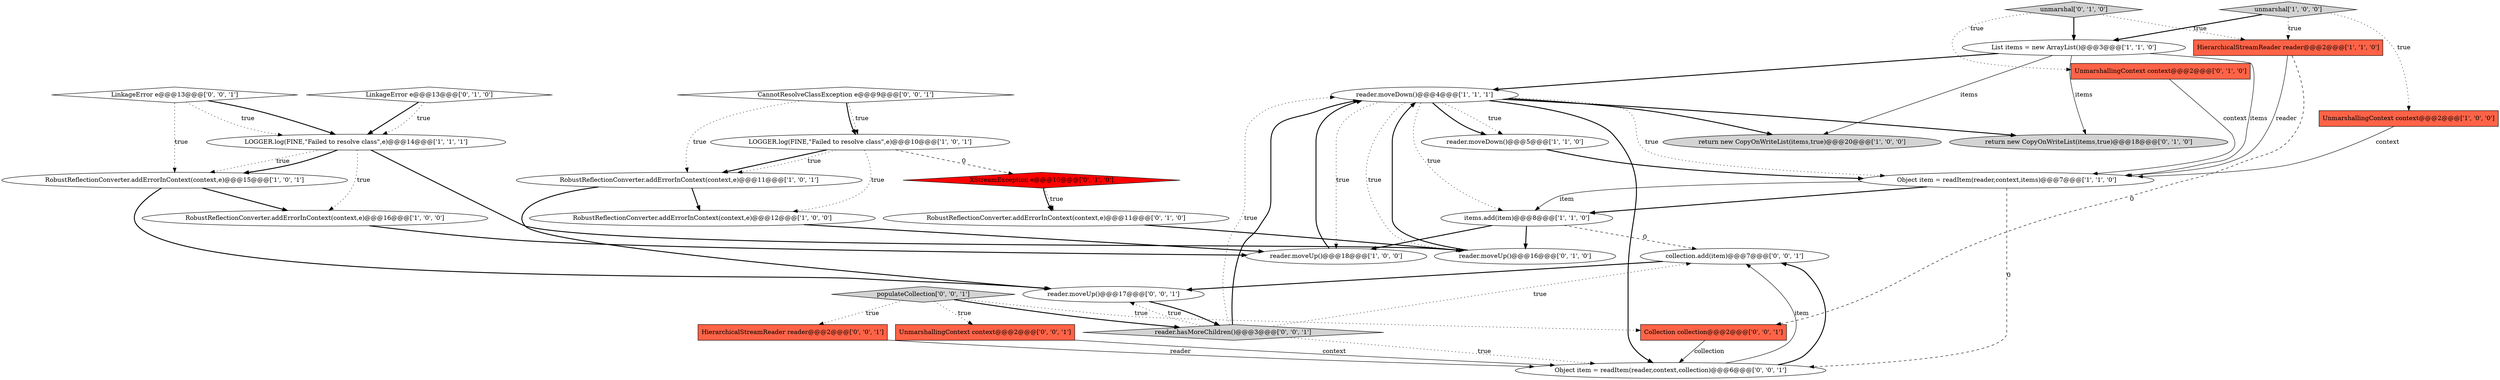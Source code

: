 digraph {
14 [style = filled, label = "List items = new ArrayList()@@@3@@@['1', '1', '0']", fillcolor = white, shape = ellipse image = "AAA0AAABBB1BBB"];
21 [style = filled, label = "reader.moveUp()@@@16@@@['0', '1', '0']", fillcolor = white, shape = ellipse image = "AAA0AAABBB2BBB"];
26 [style = filled, label = "HierarchicalStreamReader reader@@@2@@@['0', '0', '1']", fillcolor = tomato, shape = box image = "AAA0AAABBB3BBB"];
13 [style = filled, label = "reader.moveUp()@@@18@@@['1', '0', '0']", fillcolor = white, shape = ellipse image = "AAA0AAABBB1BBB"];
30 [style = filled, label = "populateCollection['0', '0', '1']", fillcolor = lightgray, shape = diamond image = "AAA0AAABBB3BBB"];
6 [style = filled, label = "HierarchicalStreamReader reader@@@2@@@['1', '1', '0']", fillcolor = tomato, shape = box image = "AAA0AAABBB1BBB"];
4 [style = filled, label = "RobustReflectionConverter.addErrorInContext(context,e)@@@11@@@['1', '0', '1']", fillcolor = white, shape = ellipse image = "AAA0AAABBB1BBB"];
19 [style = filled, label = "XStreamException e@@@10@@@['0', '1', '0']", fillcolor = red, shape = diamond image = "AAA1AAABBB2BBB"];
17 [style = filled, label = "LinkageError e@@@13@@@['0', '1', '0']", fillcolor = white, shape = diamond image = "AAA0AAABBB2BBB"];
31 [style = filled, label = "reader.moveUp()@@@17@@@['0', '0', '1']", fillcolor = white, shape = ellipse image = "AAA0AAABBB3BBB"];
29 [style = filled, label = "collection.add(item)@@@7@@@['0', '0', '1']", fillcolor = white, shape = ellipse image = "AAA0AAABBB3BBB"];
10 [style = filled, label = "LOGGER.log(FINE,\"Failed to resolve class\",e)@@@14@@@['1', '1', '1']", fillcolor = white, shape = ellipse image = "AAA0AAABBB1BBB"];
0 [style = filled, label = "UnmarshallingContext context@@@2@@@['1', '0', '0']", fillcolor = tomato, shape = box image = "AAA0AAABBB1BBB"];
16 [style = filled, label = "UnmarshallingContext context@@@2@@@['0', '1', '0']", fillcolor = tomato, shape = box image = "AAA0AAABBB2BBB"];
3 [style = filled, label = "RobustReflectionConverter.addErrorInContext(context,e)@@@12@@@['1', '0', '0']", fillcolor = white, shape = ellipse image = "AAA0AAABBB1BBB"];
18 [style = filled, label = "return new CopyOnWriteList(items,true)@@@18@@@['0', '1', '0']", fillcolor = lightgray, shape = ellipse image = "AAA0AAABBB2BBB"];
1 [style = filled, label = "RobustReflectionConverter.addErrorInContext(context,e)@@@15@@@['1', '0', '1']", fillcolor = white, shape = ellipse image = "AAA0AAABBB1BBB"];
12 [style = filled, label = "items.add(item)@@@8@@@['1', '1', '0']", fillcolor = white, shape = ellipse image = "AAA0AAABBB1BBB"];
8 [style = filled, label = "return new CopyOnWriteList(items,true)@@@20@@@['1', '0', '0']", fillcolor = lightgray, shape = ellipse image = "AAA0AAABBB1BBB"];
20 [style = filled, label = "unmarshal['0', '1', '0']", fillcolor = lightgray, shape = diamond image = "AAA0AAABBB2BBB"];
24 [style = filled, label = "LinkageError e@@@13@@@['0', '0', '1']", fillcolor = white, shape = diamond image = "AAA0AAABBB3BBB"];
5 [style = filled, label = "unmarshal['1', '0', '0']", fillcolor = lightgray, shape = diamond image = "AAA0AAABBB1BBB"];
9 [style = filled, label = "reader.moveDown()@@@5@@@['1', '1', '0']", fillcolor = white, shape = ellipse image = "AAA0AAABBB1BBB"];
23 [style = filled, label = "Object item = readItem(reader,context,collection)@@@6@@@['0', '0', '1']", fillcolor = white, shape = ellipse image = "AAA0AAABBB3BBB"];
32 [style = filled, label = "Collection collection@@@2@@@['0', '0', '1']", fillcolor = tomato, shape = box image = "AAA0AAABBB3BBB"];
25 [style = filled, label = "CannotResolveClassException e@@@9@@@['0', '0', '1']", fillcolor = white, shape = diamond image = "AAA0AAABBB3BBB"];
15 [style = filled, label = "RobustReflectionConverter.addErrorInContext(context,e)@@@16@@@['1', '0', '0']", fillcolor = white, shape = ellipse image = "AAA0AAABBB1BBB"];
28 [style = filled, label = "reader.hasMoreChildren()@@@3@@@['0', '0', '1']", fillcolor = lightgray, shape = diamond image = "AAA0AAABBB3BBB"];
27 [style = filled, label = "UnmarshallingContext context@@@2@@@['0', '0', '1']", fillcolor = tomato, shape = box image = "AAA0AAABBB3BBB"];
2 [style = filled, label = "reader.moveDown()@@@4@@@['1', '1', '1']", fillcolor = white, shape = ellipse image = "AAA0AAABBB1BBB"];
7 [style = filled, label = "LOGGER.log(FINE,\"Failed to resolve class\",e)@@@10@@@['1', '0', '1']", fillcolor = white, shape = ellipse image = "AAA0AAABBB1BBB"];
11 [style = filled, label = "Object item = readItem(reader,context,items)@@@7@@@['1', '1', '0']", fillcolor = white, shape = ellipse image = "AAA0AAABBB1BBB"];
22 [style = filled, label = "RobustReflectionConverter.addErrorInContext(context,e)@@@11@@@['0', '1', '0']", fillcolor = white, shape = ellipse image = "AAA0AAABBB2BBB"];
24->10 [style = bold, label=""];
17->10 [style = bold, label=""];
4->3 [style = bold, label=""];
24->1 [style = dotted, label="true"];
28->31 [style = dotted, label="true"];
15->13 [style = bold, label=""];
9->11 [style = bold, label=""];
12->21 [style = bold, label=""];
30->27 [style = dotted, label="true"];
11->12 [style = solid, label="item"];
1->15 [style = bold, label=""];
25->4 [style = dotted, label="true"];
29->31 [style = bold, label=""];
6->32 [style = dashed, label="0"];
22->21 [style = bold, label=""];
5->6 [style = dotted, label="true"];
28->2 [style = dotted, label="true"];
2->18 [style = bold, label=""];
11->23 [style = dashed, label="0"];
11->12 [style = bold, label=""];
20->14 [style = bold, label=""];
2->13 [style = dotted, label="true"];
10->21 [style = bold, label=""];
6->11 [style = solid, label="reader"];
32->23 [style = solid, label="collection"];
2->9 [style = bold, label=""];
7->4 [style = bold, label=""];
5->14 [style = bold, label=""];
5->0 [style = dotted, label="true"];
14->8 [style = solid, label="items"];
25->7 [style = bold, label=""];
30->26 [style = dotted, label="true"];
26->23 [style = solid, label="reader"];
20->16 [style = dotted, label="true"];
25->7 [style = dotted, label="true"];
21->2 [style = bold, label=""];
2->11 [style = dotted, label="true"];
23->29 [style = bold, label=""];
10->15 [style = dotted, label="true"];
2->23 [style = bold, label=""];
12->13 [style = bold, label=""];
14->18 [style = solid, label="items"];
28->2 [style = bold, label=""];
4->31 [style = bold, label=""];
17->10 [style = dotted, label="true"];
28->29 [style = dotted, label="true"];
24->10 [style = dotted, label="true"];
30->28 [style = bold, label=""];
2->9 [style = dotted, label="true"];
7->19 [style = dashed, label="0"];
7->3 [style = dotted, label="true"];
14->11 [style = solid, label="items"];
2->21 [style = dotted, label="true"];
7->4 [style = dotted, label="true"];
19->22 [style = dotted, label="true"];
12->29 [style = dashed, label="0"];
13->2 [style = bold, label=""];
30->32 [style = dotted, label="true"];
2->12 [style = dotted, label="true"];
3->13 [style = bold, label=""];
28->23 [style = dotted, label="true"];
14->2 [style = bold, label=""];
31->28 [style = bold, label=""];
10->1 [style = dotted, label="true"];
1->31 [style = bold, label=""];
10->1 [style = bold, label=""];
16->11 [style = solid, label="context"];
19->22 [style = bold, label=""];
0->11 [style = solid, label="context"];
27->23 [style = solid, label="context"];
20->6 [style = dotted, label="true"];
2->8 [style = bold, label=""];
23->29 [style = solid, label="item"];
}
